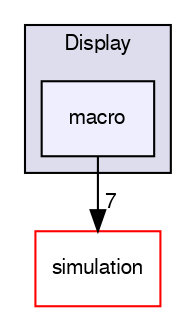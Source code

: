digraph "/dev/shm/kenichi/update-e1039-doc/e1039-core/packages/Display/macro" {
  bgcolor=transparent;
  compound=true
  node [ fontsize="10", fontname="FreeSans"];
  edge [ labelfontsize="10", labelfontname="FreeSans"];
  subgraph clusterdir_ad96a070a8764384151950b77cc12f77 {
    graph [ bgcolor="#ddddee", pencolor="black", label="Display" fontname="FreeSans", fontsize="10", URL="dir_ad96a070a8764384151950b77cc12f77.html"]
  dir_c264723086d44c5d5ebf13814e01d7f5 [shape=box, label="macro", style="filled", fillcolor="#eeeeff", pencolor="black", URL="dir_c264723086d44c5d5ebf13814e01d7f5.html"];
  }
  dir_da541d554d94b5dd7d8677e6570914d2 [shape=box label="simulation" color="red" URL="dir_da541d554d94b5dd7d8677e6570914d2.html"];
  dir_c264723086d44c5d5ebf13814e01d7f5->dir_da541d554d94b5dd7d8677e6570914d2 [headlabel="7", labeldistance=1.5 headhref="dir_000036_000047.html"];
}
